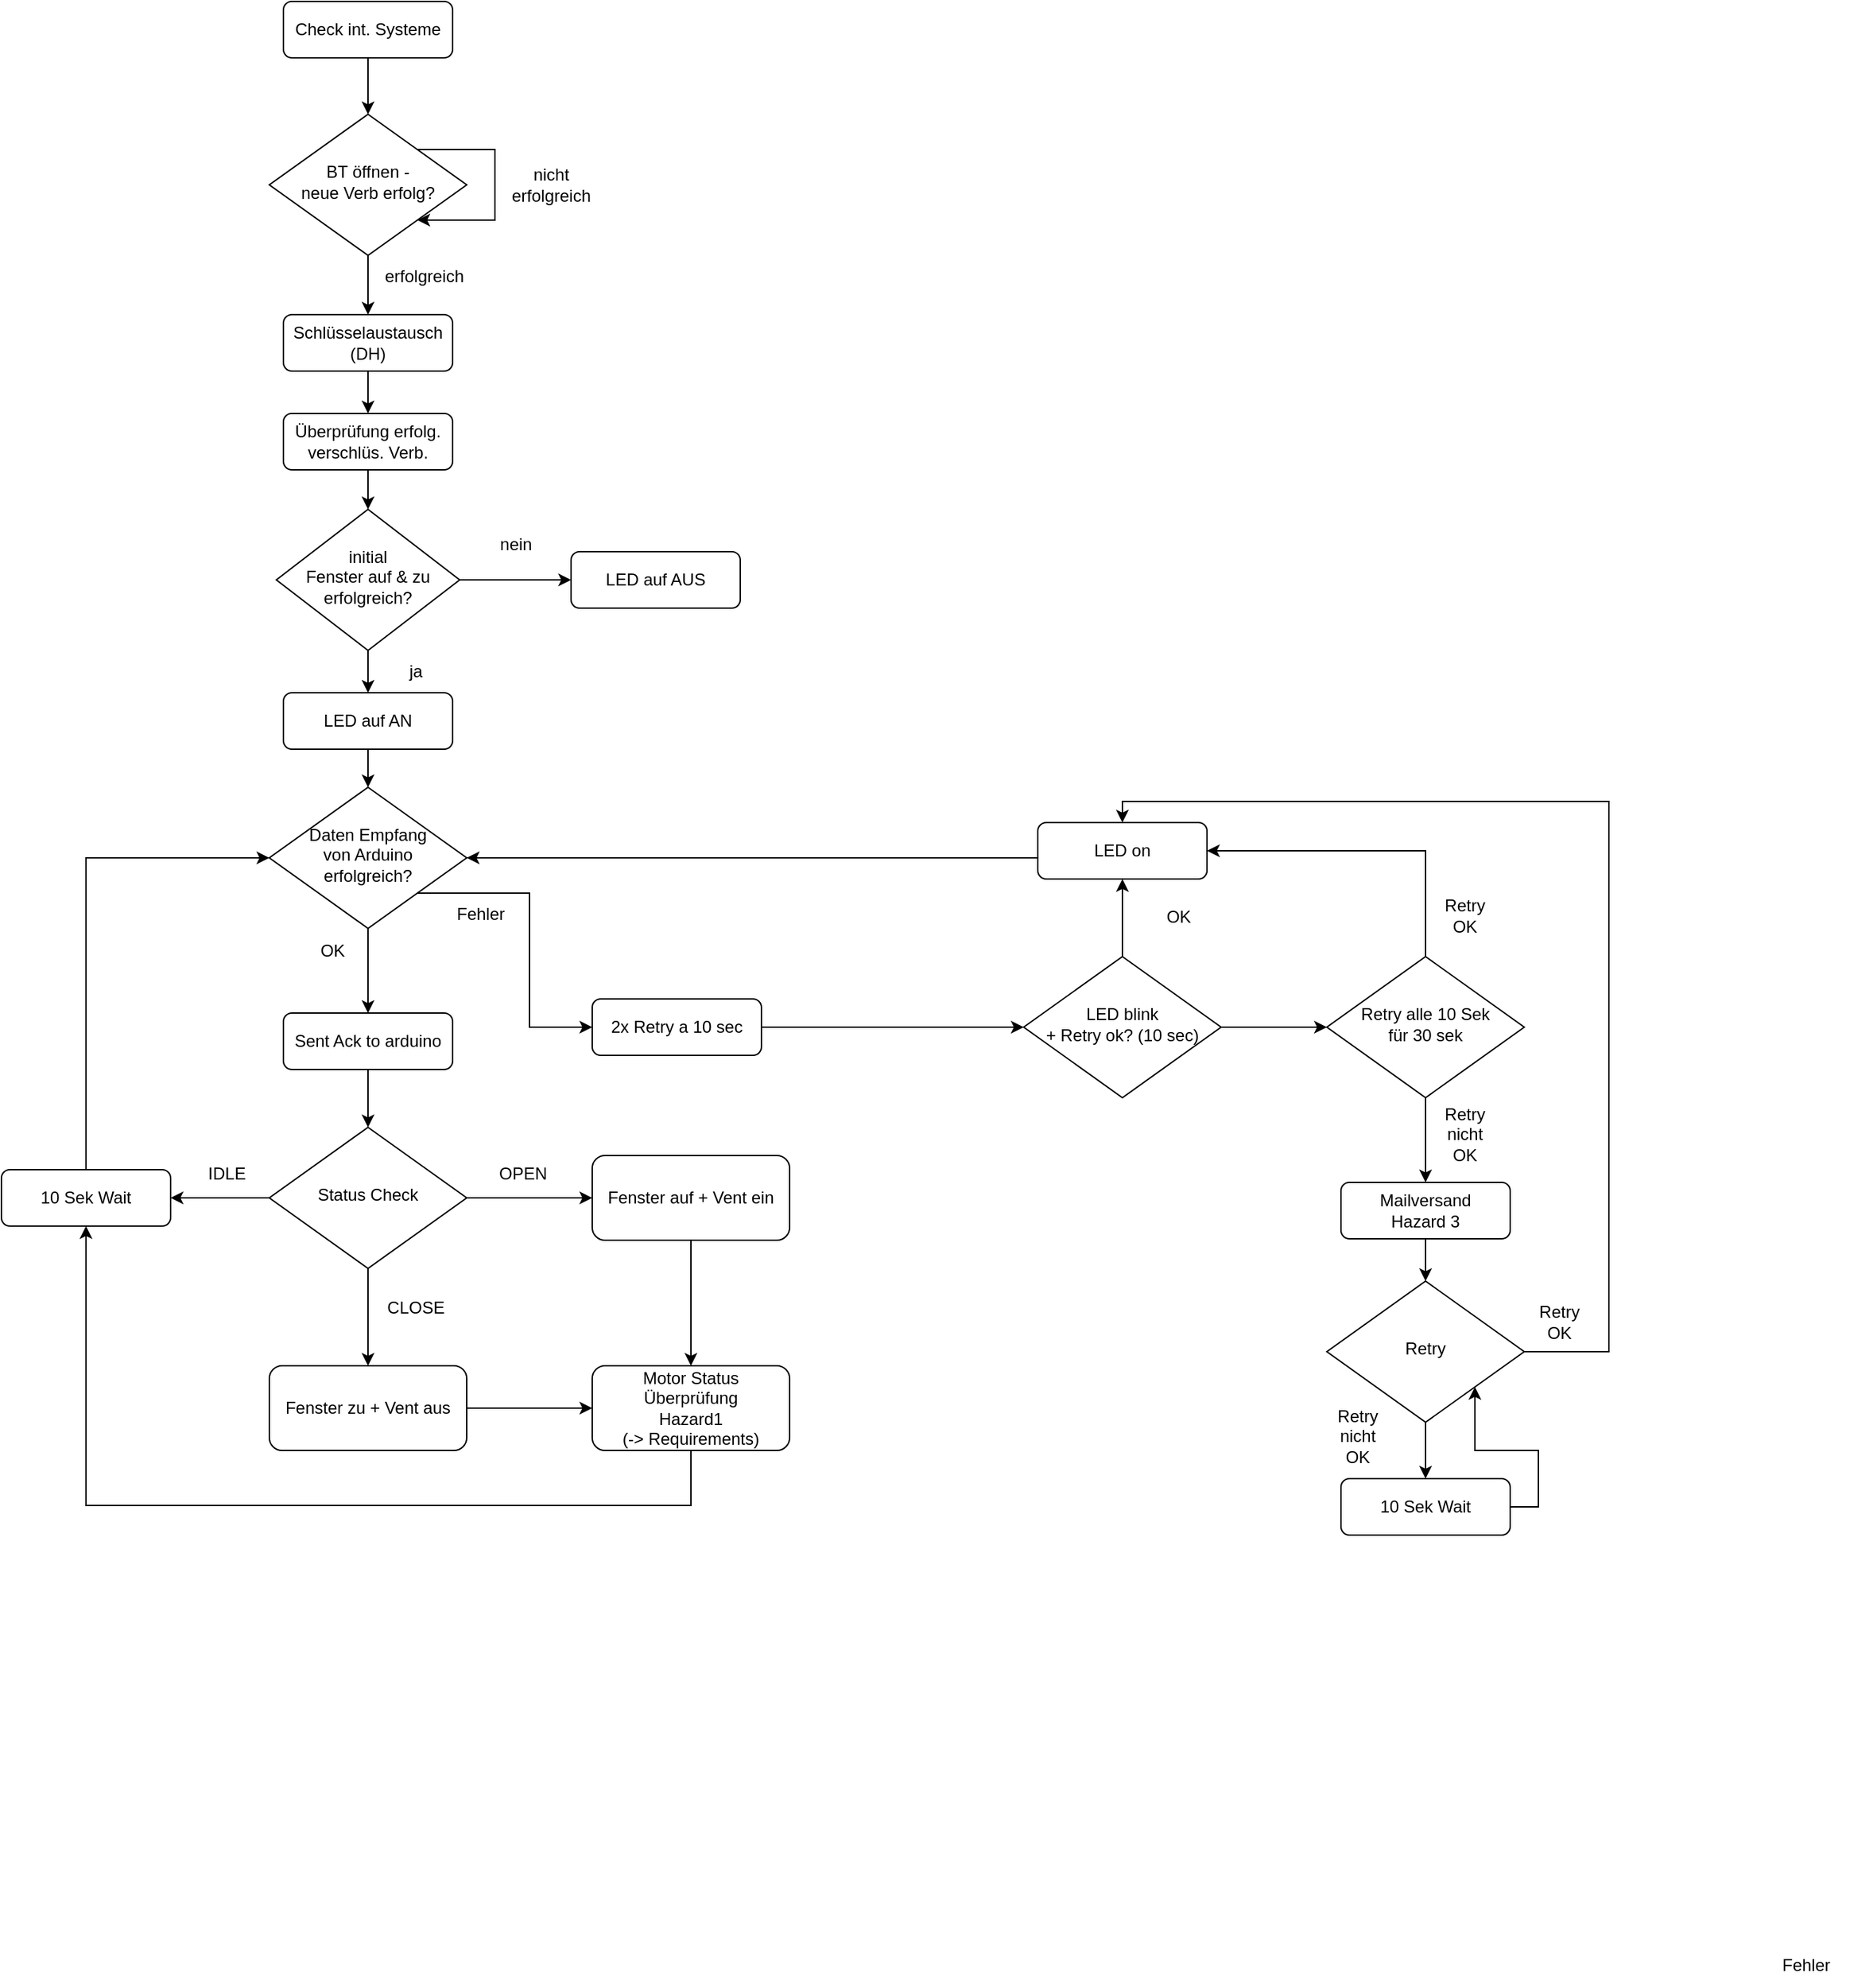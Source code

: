 <mxfile version="24.7.16">
  <diagram id="C5RBs43oDa-KdzZeNtuy" name="Page-1">
    <mxGraphModel dx="3033" dy="2317" grid="1" gridSize="10" guides="1" tooltips="1" connect="1" arrows="1" fold="1" page="1" pageScale="1" pageWidth="827" pageHeight="1169" math="0" shadow="0">
      <root>
        <mxCell id="WIyWlLk6GJQsqaUBKTNV-0" />
        <mxCell id="WIyWlLk6GJQsqaUBKTNV-1" parent="WIyWlLk6GJQsqaUBKTNV-0" />
        <mxCell id="l26qYK3cwUCG7lWAEhgh-0" style="edgeStyle=orthogonalEdgeStyle;rounded=0;orthogonalLoop=1;jettySize=auto;html=1;entryX=0.5;entryY=0;entryDx=0;entryDy=0;" parent="WIyWlLk6GJQsqaUBKTNV-1" source="l26qYK3cwUCG7lWAEhgh-1" target="l26qYK3cwUCG7lWAEhgh-3" edge="1">
          <mxGeometry relative="1" as="geometry" />
        </mxCell>
        <mxCell id="l26qYK3cwUCG7lWAEhgh-1" value="Check int. Systeme" style="rounded=1;whiteSpace=wrap;html=1;fontSize=12;glass=0;strokeWidth=1;shadow=0;" parent="WIyWlLk6GJQsqaUBKTNV-1" vertex="1">
          <mxGeometry x="150" y="-537" width="120" height="40" as="geometry" />
        </mxCell>
        <mxCell id="l26qYK3cwUCG7lWAEhgh-2" style="edgeStyle=orthogonalEdgeStyle;rounded=0;orthogonalLoop=1;jettySize=auto;html=1;entryX=0.5;entryY=0;entryDx=0;entryDy=0;" parent="WIyWlLk6GJQsqaUBKTNV-1" source="l26qYK3cwUCG7lWAEhgh-3" target="l26qYK3cwUCG7lWAEhgh-7" edge="1">
          <mxGeometry relative="1" as="geometry" />
        </mxCell>
        <mxCell id="l26qYK3cwUCG7lWAEhgh-3" value="BT öffnen - &lt;br&gt;neue Verb erfolg?" style="rhombus;whiteSpace=wrap;html=1;shadow=0;fontFamily=Helvetica;fontSize=12;align=center;strokeWidth=1;spacing=6;spacingTop=-4;" parent="WIyWlLk6GJQsqaUBKTNV-1" vertex="1">
          <mxGeometry x="140" y="-457" width="140" height="100" as="geometry" />
        </mxCell>
        <mxCell id="l26qYK3cwUCG7lWAEhgh-4" style="edgeStyle=orthogonalEdgeStyle;rounded=0;orthogonalLoop=1;jettySize=auto;html=1;exitX=1;exitY=0;exitDx=0;exitDy=0;entryX=1;entryY=1;entryDx=0;entryDy=0;" parent="WIyWlLk6GJQsqaUBKTNV-1" source="l26qYK3cwUCG7lWAEhgh-3" target="l26qYK3cwUCG7lWAEhgh-3" edge="1">
          <mxGeometry relative="1" as="geometry">
            <Array as="points">
              <mxPoint x="300" y="-432" />
              <mxPoint x="300" y="-382" />
            </Array>
          </mxGeometry>
        </mxCell>
        <mxCell id="l26qYK3cwUCG7lWAEhgh-5" value="nicht erfolgreich" style="text;html=1;align=center;verticalAlign=middle;whiteSpace=wrap;rounded=0;" parent="WIyWlLk6GJQsqaUBKTNV-1" vertex="1">
          <mxGeometry x="310" y="-422" width="60" height="30" as="geometry" />
        </mxCell>
        <mxCell id="l26qYK3cwUCG7lWAEhgh-6" style="edgeStyle=orthogonalEdgeStyle;rounded=0;orthogonalLoop=1;jettySize=auto;html=1;entryX=0.5;entryY=0;entryDx=0;entryDy=0;" parent="WIyWlLk6GJQsqaUBKTNV-1" source="l26qYK3cwUCG7lWAEhgh-7" target="l26qYK3cwUCG7lWAEhgh-8" edge="1">
          <mxGeometry relative="1" as="geometry" />
        </mxCell>
        <mxCell id="l26qYK3cwUCG7lWAEhgh-7" value="Schlüsselaustausch (DH)" style="rounded=1;whiteSpace=wrap;html=1;fontSize=12;glass=0;strokeWidth=1;shadow=0;" parent="WIyWlLk6GJQsqaUBKTNV-1" vertex="1">
          <mxGeometry x="150" y="-315" width="120" height="40" as="geometry" />
        </mxCell>
        <mxCell id="LLAgoQ3-aO-jd1RpZhgR-37" style="edgeStyle=orthogonalEdgeStyle;rounded=0;orthogonalLoop=1;jettySize=auto;html=1;entryX=0.5;entryY=0;entryDx=0;entryDy=0;" parent="WIyWlLk6GJQsqaUBKTNV-1" source="l26qYK3cwUCG7lWAEhgh-8" target="LLAgoQ3-aO-jd1RpZhgR-32" edge="1">
          <mxGeometry relative="1" as="geometry" />
        </mxCell>
        <mxCell id="l26qYK3cwUCG7lWAEhgh-8" value="Überprüfung erfolg. verschlüs. Verb." style="rounded=1;whiteSpace=wrap;html=1;fontSize=12;glass=0;strokeWidth=1;shadow=0;" parent="WIyWlLk6GJQsqaUBKTNV-1" vertex="1">
          <mxGeometry x="150" y="-245" width="120" height="40" as="geometry" />
        </mxCell>
        <mxCell id="l26qYK3cwUCG7lWAEhgh-9" value="erfolgreich" style="text;html=1;align=center;verticalAlign=middle;whiteSpace=wrap;rounded=0;" parent="WIyWlLk6GJQsqaUBKTNV-1" vertex="1">
          <mxGeometry x="220" y="-357" width="60" height="30" as="geometry" />
        </mxCell>
        <mxCell id="l26qYK3cwUCG7lWAEhgh-18" style="edgeStyle=orthogonalEdgeStyle;rounded=0;orthogonalLoop=1;jettySize=auto;html=1;entryX=0;entryY=0.5;entryDx=0;entryDy=0;exitX=1;exitY=1;exitDx=0;exitDy=0;" parent="WIyWlLk6GJQsqaUBKTNV-1" source="l26qYK3cwUCG7lWAEhgh-12" target="l26qYK3cwUCG7lWAEhgh-17" edge="1">
          <mxGeometry relative="1" as="geometry" />
        </mxCell>
        <mxCell id="oorhDEIxiWI7fOmiaC9q-2" style="edgeStyle=orthogonalEdgeStyle;rounded=0;orthogonalLoop=1;jettySize=auto;html=1;entryX=0.5;entryY=0;entryDx=0;entryDy=0;" parent="WIyWlLk6GJQsqaUBKTNV-1" source="l26qYK3cwUCG7lWAEhgh-12" target="oorhDEIxiWI7fOmiaC9q-1" edge="1">
          <mxGeometry relative="1" as="geometry" />
        </mxCell>
        <mxCell id="l26qYK3cwUCG7lWAEhgh-12" value="Daten Empfang&lt;br&gt;von Arduino&lt;br&gt;erfolgreich?" style="rhombus;whiteSpace=wrap;html=1;shadow=0;fontFamily=Helvetica;fontSize=12;align=center;strokeWidth=1;spacing=6;spacingTop=-4;" parent="WIyWlLk6GJQsqaUBKTNV-1" vertex="1">
          <mxGeometry x="140" y="20" width="140" height="100" as="geometry" />
        </mxCell>
        <mxCell id="l26qYK3cwUCG7lWAEhgh-16" value="OK" style="text;html=1;align=center;verticalAlign=middle;whiteSpace=wrap;rounded=0;" parent="WIyWlLk6GJQsqaUBKTNV-1" vertex="1">
          <mxGeometry x="155" y="121" width="60" height="30" as="geometry" />
        </mxCell>
        <mxCell id="k3Ih1Ygd1gaxLAj5tbEp-1" style="edgeStyle=orthogonalEdgeStyle;rounded=0;orthogonalLoop=1;jettySize=auto;html=1;entryX=0;entryY=0.5;entryDx=0;entryDy=0;" parent="WIyWlLk6GJQsqaUBKTNV-1" source="l26qYK3cwUCG7lWAEhgh-17" target="k3Ih1Ygd1gaxLAj5tbEp-2" edge="1">
          <mxGeometry relative="1" as="geometry">
            <mxPoint x="555" y="190" as="targetPoint" />
          </mxGeometry>
        </mxCell>
        <mxCell id="l26qYK3cwUCG7lWAEhgh-17" value="2x Retry a 10 sec" style="rounded=1;whiteSpace=wrap;html=1;fontSize=12;glass=0;strokeWidth=1;shadow=0;" parent="WIyWlLk6GJQsqaUBKTNV-1" vertex="1">
          <mxGeometry x="369" y="170" width="120" height="40" as="geometry" />
        </mxCell>
        <mxCell id="l26qYK3cwUCG7lWAEhgh-19" value="Fehler" style="text;html=1;align=center;verticalAlign=middle;whiteSpace=wrap;rounded=0;" parent="WIyWlLk6GJQsqaUBKTNV-1" vertex="1">
          <mxGeometry x="260" y="95" width="60" height="30" as="geometry" />
        </mxCell>
        <mxCell id="l26qYK3cwUCG7lWAEhgh-27" value="Fehler" style="text;html=1;align=center;verticalAlign=middle;whiteSpace=wrap;rounded=0;" parent="WIyWlLk6GJQsqaUBKTNV-1" vertex="1">
          <mxGeometry x="1200" y="840" width="60" height="30" as="geometry" />
        </mxCell>
        <mxCell id="k3Ih1Ygd1gaxLAj5tbEp-4" style="edgeStyle=orthogonalEdgeStyle;rounded=0;orthogonalLoop=1;jettySize=auto;html=1;entryX=0.5;entryY=1;entryDx=0;entryDy=0;" parent="WIyWlLk6GJQsqaUBKTNV-1" source="k3Ih1Ygd1gaxLAj5tbEp-2" target="k3Ih1Ygd1gaxLAj5tbEp-3" edge="1">
          <mxGeometry relative="1" as="geometry" />
        </mxCell>
        <mxCell id="k3Ih1Ygd1gaxLAj5tbEp-9" style="edgeStyle=orthogonalEdgeStyle;rounded=0;orthogonalLoop=1;jettySize=auto;html=1;entryX=0;entryY=0.5;entryDx=0;entryDy=0;" parent="WIyWlLk6GJQsqaUBKTNV-1" source="k3Ih1Ygd1gaxLAj5tbEp-2" target="k3Ih1Ygd1gaxLAj5tbEp-7" edge="1">
          <mxGeometry relative="1" as="geometry" />
        </mxCell>
        <mxCell id="k3Ih1Ygd1gaxLAj5tbEp-2" value="LED blink&lt;br&gt;+ Retry ok? (10 sec)" style="rhombus;whiteSpace=wrap;html=1;shadow=0;fontFamily=Helvetica;fontSize=12;align=center;strokeWidth=1;spacing=6;spacingTop=-4;" parent="WIyWlLk6GJQsqaUBKTNV-1" vertex="1">
          <mxGeometry x="675" y="140" width="140" height="100" as="geometry" />
        </mxCell>
        <mxCell id="k3Ih1Ygd1gaxLAj5tbEp-5" style="edgeStyle=orthogonalEdgeStyle;rounded=0;orthogonalLoop=1;jettySize=auto;html=1;entryX=1;entryY=0.5;entryDx=0;entryDy=0;" parent="WIyWlLk6GJQsqaUBKTNV-1" source="k3Ih1Ygd1gaxLAj5tbEp-3" target="l26qYK3cwUCG7lWAEhgh-12" edge="1">
          <mxGeometry relative="1" as="geometry">
            <Array as="points">
              <mxPoint x="280" y="70" />
              <mxPoint x="280" y="70" />
            </Array>
          </mxGeometry>
        </mxCell>
        <mxCell id="k3Ih1Ygd1gaxLAj5tbEp-3" value="LED on" style="rounded=1;whiteSpace=wrap;html=1;fontSize=12;glass=0;strokeWidth=1;shadow=0;" parent="WIyWlLk6GJQsqaUBKTNV-1" vertex="1">
          <mxGeometry x="685" y="45" width="120" height="40" as="geometry" />
        </mxCell>
        <mxCell id="k3Ih1Ygd1gaxLAj5tbEp-6" value="OK" style="text;html=1;align=center;verticalAlign=middle;whiteSpace=wrap;rounded=0;" parent="WIyWlLk6GJQsqaUBKTNV-1" vertex="1">
          <mxGeometry x="755" y="97" width="60" height="30" as="geometry" />
        </mxCell>
        <mxCell id="k3Ih1Ygd1gaxLAj5tbEp-8" style="edgeStyle=orthogonalEdgeStyle;rounded=0;orthogonalLoop=1;jettySize=auto;html=1;entryX=1;entryY=0.5;entryDx=0;entryDy=0;exitX=0.5;exitY=0;exitDx=0;exitDy=0;" parent="WIyWlLk6GJQsqaUBKTNV-1" source="k3Ih1Ygd1gaxLAj5tbEp-7" target="k3Ih1Ygd1gaxLAj5tbEp-3" edge="1">
          <mxGeometry relative="1" as="geometry" />
        </mxCell>
        <mxCell id="k3Ih1Ygd1gaxLAj5tbEp-12" style="edgeStyle=orthogonalEdgeStyle;rounded=0;orthogonalLoop=1;jettySize=auto;html=1;entryX=0.5;entryY=0;entryDx=0;entryDy=0;" parent="WIyWlLk6GJQsqaUBKTNV-1" source="k3Ih1Ygd1gaxLAj5tbEp-7" target="k3Ih1Ygd1gaxLAj5tbEp-11" edge="1">
          <mxGeometry relative="1" as="geometry" />
        </mxCell>
        <mxCell id="k3Ih1Ygd1gaxLAj5tbEp-7" value="Retry alle 10 Sek&lt;br&gt;für 30 sek" style="rhombus;whiteSpace=wrap;html=1;shadow=0;fontFamily=Helvetica;fontSize=12;align=center;strokeWidth=1;spacing=6;spacingTop=-4;" parent="WIyWlLk6GJQsqaUBKTNV-1" vertex="1">
          <mxGeometry x="890" y="140" width="140" height="100" as="geometry" />
        </mxCell>
        <mxCell id="k3Ih1Ygd1gaxLAj5tbEp-10" value="&lt;div&gt;Retry&lt;/div&gt;OK" style="text;html=1;align=center;verticalAlign=middle;whiteSpace=wrap;rounded=0;" parent="WIyWlLk6GJQsqaUBKTNV-1" vertex="1">
          <mxGeometry x="953" y="90" width="70" height="42" as="geometry" />
        </mxCell>
        <mxCell id="k3Ih1Ygd1gaxLAj5tbEp-15" style="edgeStyle=orthogonalEdgeStyle;rounded=0;orthogonalLoop=1;jettySize=auto;html=1;entryX=0.5;entryY=0;entryDx=0;entryDy=0;" parent="WIyWlLk6GJQsqaUBKTNV-1" source="k3Ih1Ygd1gaxLAj5tbEp-11" target="k3Ih1Ygd1gaxLAj5tbEp-14" edge="1">
          <mxGeometry relative="1" as="geometry" />
        </mxCell>
        <mxCell id="k3Ih1Ygd1gaxLAj5tbEp-11" value="Mailversand&lt;br&gt;Hazard 3" style="rounded=1;whiteSpace=wrap;html=1;fontSize=12;glass=0;strokeWidth=1;shadow=0;" parent="WIyWlLk6GJQsqaUBKTNV-1" vertex="1">
          <mxGeometry x="900" y="300" width="120" height="40" as="geometry" />
        </mxCell>
        <mxCell id="k3Ih1Ygd1gaxLAj5tbEp-13" value="&lt;div&gt;Retry&lt;/div&gt;&lt;div&gt;nicht&lt;/div&gt;OK" style="text;html=1;align=center;verticalAlign=middle;whiteSpace=wrap;rounded=0;" parent="WIyWlLk6GJQsqaUBKTNV-1" vertex="1">
          <mxGeometry x="946" y="240" width="84" height="52" as="geometry" />
        </mxCell>
        <mxCell id="k3Ih1Ygd1gaxLAj5tbEp-17" style="edgeStyle=orthogonalEdgeStyle;rounded=0;orthogonalLoop=1;jettySize=auto;html=1;entryX=0.5;entryY=0;entryDx=0;entryDy=0;" parent="WIyWlLk6GJQsqaUBKTNV-1" source="k3Ih1Ygd1gaxLAj5tbEp-14" target="k3Ih1Ygd1gaxLAj5tbEp-3" edge="1">
          <mxGeometry relative="1" as="geometry">
            <Array as="points">
              <mxPoint x="1090" y="420" />
              <mxPoint x="1090" y="30" />
              <mxPoint x="745" y="30" />
            </Array>
          </mxGeometry>
        </mxCell>
        <mxCell id="k3Ih1Ygd1gaxLAj5tbEp-21" style="edgeStyle=orthogonalEdgeStyle;rounded=0;orthogonalLoop=1;jettySize=auto;html=1;entryX=0.5;entryY=0;entryDx=0;entryDy=0;" parent="WIyWlLk6GJQsqaUBKTNV-1" source="k3Ih1Ygd1gaxLAj5tbEp-14" target="k3Ih1Ygd1gaxLAj5tbEp-19" edge="1">
          <mxGeometry relative="1" as="geometry" />
        </mxCell>
        <mxCell id="k3Ih1Ygd1gaxLAj5tbEp-14" value="Retry" style="rhombus;whiteSpace=wrap;html=1;shadow=0;fontFamily=Helvetica;fontSize=12;align=center;strokeWidth=1;spacing=6;spacingTop=-4;" parent="WIyWlLk6GJQsqaUBKTNV-1" vertex="1">
          <mxGeometry x="890" y="370" width="140" height="100" as="geometry" />
        </mxCell>
        <mxCell id="k3Ih1Ygd1gaxLAj5tbEp-18" value="&lt;div&gt;Retry&lt;/div&gt;OK" style="text;html=1;align=center;verticalAlign=middle;whiteSpace=wrap;rounded=0;" parent="WIyWlLk6GJQsqaUBKTNV-1" vertex="1">
          <mxGeometry x="1020" y="378" width="70" height="42" as="geometry" />
        </mxCell>
        <mxCell id="k3Ih1Ygd1gaxLAj5tbEp-19" value="10 Sek Wait" style="rounded=1;whiteSpace=wrap;html=1;fontSize=12;glass=0;strokeWidth=1;shadow=0;" parent="WIyWlLk6GJQsqaUBKTNV-1" vertex="1">
          <mxGeometry x="900" y="510" width="120" height="40" as="geometry" />
        </mxCell>
        <mxCell id="k3Ih1Ygd1gaxLAj5tbEp-20" value="&lt;div&gt;Retry&lt;/div&gt;&lt;div&gt;nicht&lt;/div&gt;OK" style="text;html=1;align=center;verticalAlign=middle;whiteSpace=wrap;rounded=0;" parent="WIyWlLk6GJQsqaUBKTNV-1" vertex="1">
          <mxGeometry x="870" y="454" width="84" height="52" as="geometry" />
        </mxCell>
        <mxCell id="k3Ih1Ygd1gaxLAj5tbEp-22" style="edgeStyle=orthogonalEdgeStyle;rounded=0;orthogonalLoop=1;jettySize=auto;html=1;entryX=1;entryY=1;entryDx=0;entryDy=0;exitX=1;exitY=0.5;exitDx=0;exitDy=0;" parent="WIyWlLk6GJQsqaUBKTNV-1" source="k3Ih1Ygd1gaxLAj5tbEp-19" target="k3Ih1Ygd1gaxLAj5tbEp-14" edge="1">
          <mxGeometry relative="1" as="geometry" />
        </mxCell>
        <mxCell id="LLAgoQ3-aO-jd1RpZhgR-13" style="edgeStyle=orthogonalEdgeStyle;rounded=0;orthogonalLoop=1;jettySize=auto;html=1;entryX=1;entryY=0.5;entryDx=0;entryDy=0;" parent="WIyWlLk6GJQsqaUBKTNV-1" source="LLAgoQ3-aO-jd1RpZhgR-7" target="LLAgoQ3-aO-jd1RpZhgR-12" edge="1">
          <mxGeometry relative="1" as="geometry" />
        </mxCell>
        <mxCell id="LLAgoQ3-aO-jd1RpZhgR-25" style="edgeStyle=orthogonalEdgeStyle;rounded=0;orthogonalLoop=1;jettySize=auto;html=1;entryX=0;entryY=0.5;entryDx=0;entryDy=0;exitX=1;exitY=0.5;exitDx=0;exitDy=0;" parent="WIyWlLk6GJQsqaUBKTNV-1" source="LLAgoQ3-aO-jd1RpZhgR-7" target="LLAgoQ3-aO-jd1RpZhgR-24" edge="1">
          <mxGeometry relative="1" as="geometry">
            <mxPoint x="280.0" y="312" as="sourcePoint" />
          </mxGeometry>
        </mxCell>
        <mxCell id="LLAgoQ3-aO-jd1RpZhgR-28" style="edgeStyle=orthogonalEdgeStyle;rounded=0;orthogonalLoop=1;jettySize=auto;html=1;entryX=0.5;entryY=0;entryDx=0;entryDy=0;" parent="WIyWlLk6GJQsqaUBKTNV-1" source="LLAgoQ3-aO-jd1RpZhgR-7" target="LLAgoQ3-aO-jd1RpZhgR-20" edge="1">
          <mxGeometry relative="1" as="geometry" />
        </mxCell>
        <mxCell id="LLAgoQ3-aO-jd1RpZhgR-7" value="Status Check" style="rhombus;whiteSpace=wrap;html=1;shadow=0;fontFamily=Helvetica;fontSize=12;align=center;strokeWidth=1;spacing=6;spacingTop=-4;" parent="WIyWlLk6GJQsqaUBKTNV-1" vertex="1">
          <mxGeometry x="140" y="261" width="140" height="100" as="geometry" />
        </mxCell>
        <mxCell id="LLAgoQ3-aO-jd1RpZhgR-10" value="IDLE" style="text;html=1;align=center;verticalAlign=middle;whiteSpace=wrap;rounded=0;" parent="WIyWlLk6GJQsqaUBKTNV-1" vertex="1">
          <mxGeometry x="80" y="279" width="60" height="30" as="geometry" />
        </mxCell>
        <mxCell id="LLAgoQ3-aO-jd1RpZhgR-14" style="edgeStyle=orthogonalEdgeStyle;rounded=0;orthogonalLoop=1;jettySize=auto;html=1;entryX=0;entryY=0.5;entryDx=0;entryDy=0;exitX=0.5;exitY=0;exitDx=0;exitDy=0;" parent="WIyWlLk6GJQsqaUBKTNV-1" source="LLAgoQ3-aO-jd1RpZhgR-12" target="l26qYK3cwUCG7lWAEhgh-12" edge="1">
          <mxGeometry relative="1" as="geometry" />
        </mxCell>
        <mxCell id="LLAgoQ3-aO-jd1RpZhgR-12" value="10 Sek Wait" style="rounded=1;whiteSpace=wrap;html=1;fontSize=12;glass=0;strokeWidth=1;shadow=0;" parent="WIyWlLk6GJQsqaUBKTNV-1" vertex="1">
          <mxGeometry x="-50" y="291" width="120" height="40" as="geometry" />
        </mxCell>
        <mxCell id="LLAgoQ3-aO-jd1RpZhgR-15" value="OPEN" style="text;html=1;align=center;verticalAlign=middle;whiteSpace=wrap;rounded=0;" parent="WIyWlLk6GJQsqaUBKTNV-1" vertex="1">
          <mxGeometry x="290" y="279" width="60" height="30" as="geometry" />
        </mxCell>
        <mxCell id="LLAgoQ3-aO-jd1RpZhgR-19" style="edgeStyle=orthogonalEdgeStyle;rounded=0;orthogonalLoop=1;jettySize=auto;html=1;entryX=0;entryY=0.5;entryDx=0;entryDy=0;" parent="WIyWlLk6GJQsqaUBKTNV-1" source="LLAgoQ3-aO-jd1RpZhgR-20" target="LLAgoQ3-aO-jd1RpZhgR-21" edge="1">
          <mxGeometry relative="1" as="geometry" />
        </mxCell>
        <mxCell id="LLAgoQ3-aO-jd1RpZhgR-20" value="Fenster zu + Vent aus" style="rounded=1;whiteSpace=wrap;html=1;fontSize=12;glass=0;strokeWidth=1;shadow=0;" parent="WIyWlLk6GJQsqaUBKTNV-1" vertex="1">
          <mxGeometry x="140" y="430" width="140" height="60" as="geometry" />
        </mxCell>
        <mxCell id="LLAgoQ3-aO-jd1RpZhgR-29" style="edgeStyle=orthogonalEdgeStyle;rounded=0;orthogonalLoop=1;jettySize=auto;html=1;entryX=0.5;entryY=1;entryDx=0;entryDy=0;" parent="WIyWlLk6GJQsqaUBKTNV-1" source="LLAgoQ3-aO-jd1RpZhgR-21" target="LLAgoQ3-aO-jd1RpZhgR-12" edge="1">
          <mxGeometry relative="1" as="geometry">
            <Array as="points">
              <mxPoint x="439" y="529" />
              <mxPoint x="10" y="529" />
            </Array>
          </mxGeometry>
        </mxCell>
        <mxCell id="LLAgoQ3-aO-jd1RpZhgR-21" value="Motor Status Überprüfung&lt;br&gt;Hazard1&lt;br&gt;(-&amp;gt; Requirements)" style="rounded=1;whiteSpace=wrap;html=1;fontSize=12;glass=0;strokeWidth=1;shadow=0;" parent="WIyWlLk6GJQsqaUBKTNV-1" vertex="1">
          <mxGeometry x="369" y="430" width="140" height="60" as="geometry" />
        </mxCell>
        <mxCell id="LLAgoQ3-aO-jd1RpZhgR-23" style="edgeStyle=orthogonalEdgeStyle;rounded=0;orthogonalLoop=1;jettySize=auto;html=1;entryX=0.5;entryY=0;entryDx=0;entryDy=0;" parent="WIyWlLk6GJQsqaUBKTNV-1" source="LLAgoQ3-aO-jd1RpZhgR-24" target="LLAgoQ3-aO-jd1RpZhgR-21" edge="1">
          <mxGeometry relative="1" as="geometry" />
        </mxCell>
        <mxCell id="LLAgoQ3-aO-jd1RpZhgR-24" value="Fenster auf + Vent ein" style="rounded=1;whiteSpace=wrap;html=1;fontSize=12;glass=0;strokeWidth=1;shadow=0;" parent="WIyWlLk6GJQsqaUBKTNV-1" vertex="1">
          <mxGeometry x="369" y="281" width="140" height="60" as="geometry" />
        </mxCell>
        <mxCell id="LLAgoQ3-aO-jd1RpZhgR-27" value="CLOSE" style="text;html=1;align=center;verticalAlign=middle;whiteSpace=wrap;rounded=0;" parent="WIyWlLk6GJQsqaUBKTNV-1" vertex="1">
          <mxGeometry x="214" y="374" width="60" height="30" as="geometry" />
        </mxCell>
        <mxCell id="LLAgoQ3-aO-jd1RpZhgR-31" style="edgeStyle=orthogonalEdgeStyle;rounded=0;orthogonalLoop=1;jettySize=auto;html=1;entryX=0;entryY=0.5;entryDx=0;entryDy=0;" parent="WIyWlLk6GJQsqaUBKTNV-1" source="LLAgoQ3-aO-jd1RpZhgR-32" target="LLAgoQ3-aO-jd1RpZhgR-33" edge="1">
          <mxGeometry relative="1" as="geometry" />
        </mxCell>
        <mxCell id="LLAgoQ3-aO-jd1RpZhgR-36" style="edgeStyle=orthogonalEdgeStyle;rounded=0;orthogonalLoop=1;jettySize=auto;html=1;entryX=0.5;entryY=0;entryDx=0;entryDy=0;" parent="WIyWlLk6GJQsqaUBKTNV-1" source="LLAgoQ3-aO-jd1RpZhgR-38" target="l26qYK3cwUCG7lWAEhgh-12" edge="1">
          <mxGeometry relative="1" as="geometry" />
        </mxCell>
        <mxCell id="LLAgoQ3-aO-jd1RpZhgR-32" value="initial&lt;br&gt;Fenster auf &amp;amp; zu&lt;br&gt;erfolgreich?" style="rhombus;whiteSpace=wrap;html=1;shadow=0;fontFamily=Helvetica;fontSize=12;align=center;strokeWidth=1;spacing=6;spacingTop=-4;" parent="WIyWlLk6GJQsqaUBKTNV-1" vertex="1">
          <mxGeometry x="145" y="-177" width="130" height="100" as="geometry" />
        </mxCell>
        <mxCell id="LLAgoQ3-aO-jd1RpZhgR-33" value="LED auf AUS" style="rounded=1;whiteSpace=wrap;html=1;fontSize=12;glass=0;strokeWidth=1;shadow=0;" parent="WIyWlLk6GJQsqaUBKTNV-1" vertex="1">
          <mxGeometry x="354" y="-147" width="120" height="40" as="geometry" />
        </mxCell>
        <mxCell id="LLAgoQ3-aO-jd1RpZhgR-34" value="nein" style="text;html=1;align=center;verticalAlign=middle;whiteSpace=wrap;rounded=0;" parent="WIyWlLk6GJQsqaUBKTNV-1" vertex="1">
          <mxGeometry x="285" y="-167" width="60" height="30" as="geometry" />
        </mxCell>
        <mxCell id="LLAgoQ3-aO-jd1RpZhgR-35" value="ja" style="text;html=1;align=center;verticalAlign=middle;whiteSpace=wrap;rounded=0;" parent="WIyWlLk6GJQsqaUBKTNV-1" vertex="1">
          <mxGeometry x="214" y="-77" width="60" height="30" as="geometry" />
        </mxCell>
        <mxCell id="LLAgoQ3-aO-jd1RpZhgR-39" value="" style="edgeStyle=orthogonalEdgeStyle;rounded=0;orthogonalLoop=1;jettySize=auto;html=1;entryX=0.5;entryY=0;entryDx=0;entryDy=0;" parent="WIyWlLk6GJQsqaUBKTNV-1" source="LLAgoQ3-aO-jd1RpZhgR-32" target="LLAgoQ3-aO-jd1RpZhgR-38" edge="1">
          <mxGeometry relative="1" as="geometry">
            <mxPoint x="210" y="-77" as="sourcePoint" />
            <mxPoint x="210" y="23" as="targetPoint" />
          </mxGeometry>
        </mxCell>
        <mxCell id="LLAgoQ3-aO-jd1RpZhgR-38" value="LED auf AN" style="rounded=1;whiteSpace=wrap;html=1;fontSize=12;glass=0;strokeWidth=1;shadow=0;" parent="WIyWlLk6GJQsqaUBKTNV-1" vertex="1">
          <mxGeometry x="150" y="-47" width="120" height="40" as="geometry" />
        </mxCell>
        <mxCell id="oorhDEIxiWI7fOmiaC9q-3" style="edgeStyle=orthogonalEdgeStyle;rounded=0;orthogonalLoop=1;jettySize=auto;html=1;entryX=0.5;entryY=0;entryDx=0;entryDy=0;" parent="WIyWlLk6GJQsqaUBKTNV-1" source="oorhDEIxiWI7fOmiaC9q-1" target="LLAgoQ3-aO-jd1RpZhgR-7" edge="1">
          <mxGeometry relative="1" as="geometry" />
        </mxCell>
        <mxCell id="oorhDEIxiWI7fOmiaC9q-1" value="Sent Ack to arduino" style="rounded=1;whiteSpace=wrap;html=1;fontSize=12;glass=0;strokeWidth=1;shadow=0;" parent="WIyWlLk6GJQsqaUBKTNV-1" vertex="1">
          <mxGeometry x="150" y="180" width="120" height="40" as="geometry" />
        </mxCell>
      </root>
    </mxGraphModel>
  </diagram>
</mxfile>
